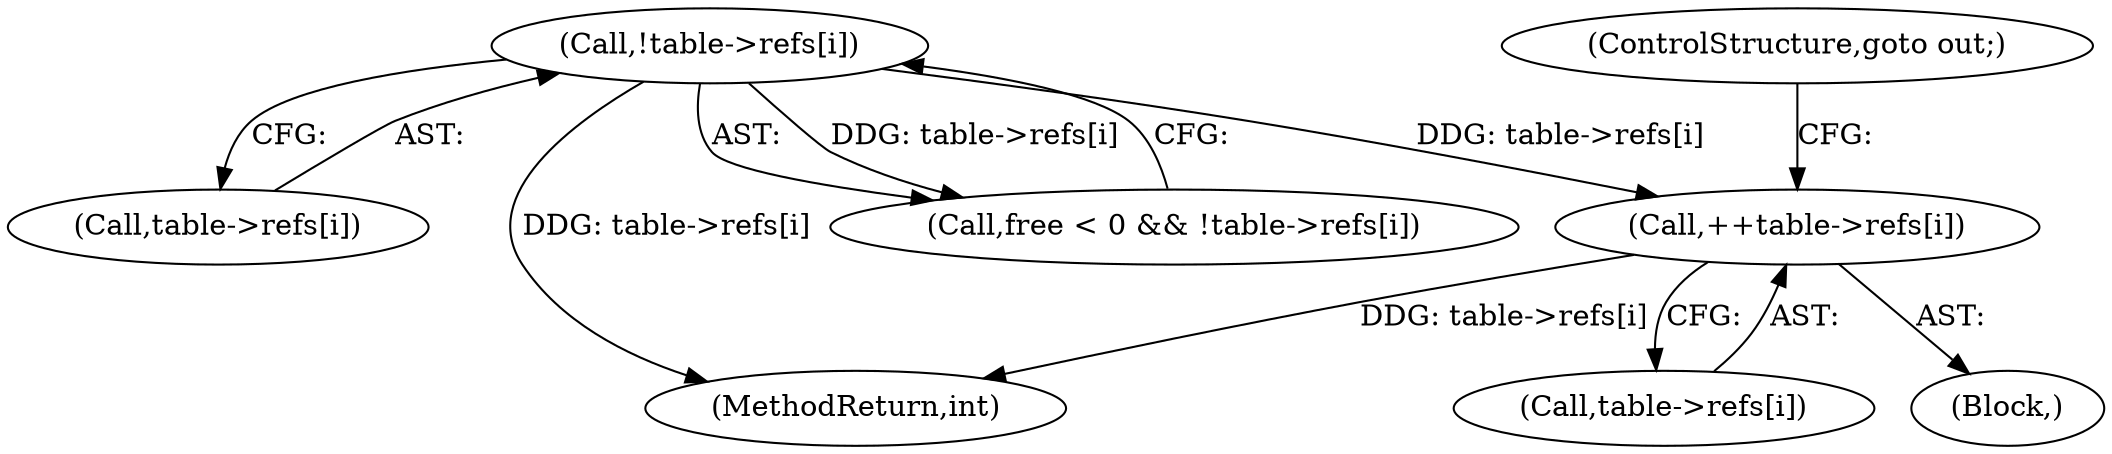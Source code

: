 digraph "0_linux_0926f91083f34d047abc74f1ca4fa6a9c161f7db@array" {
"1000186" [label="(Call,++table->refs[i])"];
"1000159" [label="(Call,!table->refs[i])"];
"1000186" [label="(Call,++table->refs[i])"];
"1000192" [label="(ControlStructure,goto out;)"];
"1000159" [label="(Call,!table->refs[i])"];
"1000160" [label="(Call,table->refs[i])"];
"1000181" [label="(Block,)"];
"1000287" [label="(MethodReturn,int)"];
"1000155" [label="(Call,free < 0 && !table->refs[i])"];
"1000187" [label="(Call,table->refs[i])"];
"1000186" -> "1000181"  [label="AST: "];
"1000186" -> "1000187"  [label="CFG: "];
"1000187" -> "1000186"  [label="AST: "];
"1000192" -> "1000186"  [label="CFG: "];
"1000186" -> "1000287"  [label="DDG: table->refs[i]"];
"1000159" -> "1000186"  [label="DDG: table->refs[i]"];
"1000159" -> "1000155"  [label="AST: "];
"1000159" -> "1000160"  [label="CFG: "];
"1000160" -> "1000159"  [label="AST: "];
"1000155" -> "1000159"  [label="CFG: "];
"1000159" -> "1000287"  [label="DDG: table->refs[i]"];
"1000159" -> "1000155"  [label="DDG: table->refs[i]"];
}
